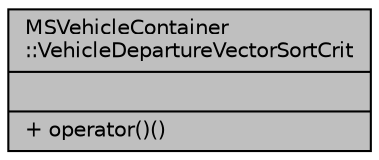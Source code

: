 digraph "MSVehicleContainer::VehicleDepartureVectorSortCrit"
{
  edge [fontname="Helvetica",fontsize="10",labelfontname="Helvetica",labelfontsize="10"];
  node [fontname="Helvetica",fontsize="10",shape=record];
  Node1 [label="{MSVehicleContainer\l::VehicleDepartureVectorSortCrit\n||+ operator()()\l}",height=0.2,width=0.4,color="black", fillcolor="grey75", style="filled", fontcolor="black"];
}
